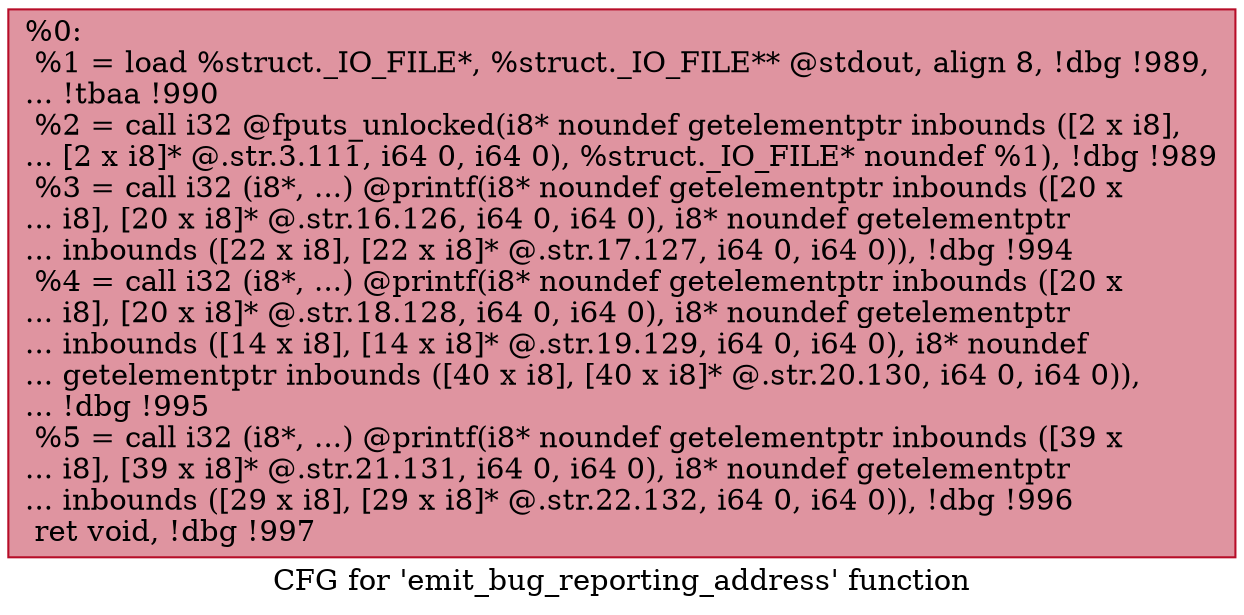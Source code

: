 digraph "CFG for 'emit_bug_reporting_address' function" {
	label="CFG for 'emit_bug_reporting_address' function";

	Node0xc5ff10 [shape=record,color="#b70d28ff", style=filled, fillcolor="#b70d2870",label="{%0:\l  %1 = load %struct._IO_FILE*, %struct._IO_FILE** @stdout, align 8, !dbg !989,\l... !tbaa !990\l  %2 = call i32 @fputs_unlocked(i8* noundef getelementptr inbounds ([2 x i8],\l... [2 x i8]* @.str.3.111, i64 0, i64 0), %struct._IO_FILE* noundef %1), !dbg !989\l  %3 = call i32 (i8*, ...) @printf(i8* noundef getelementptr inbounds ([20 x\l... i8], [20 x i8]* @.str.16.126, i64 0, i64 0), i8* noundef getelementptr\l... inbounds ([22 x i8], [22 x i8]* @.str.17.127, i64 0, i64 0)), !dbg !994\l  %4 = call i32 (i8*, ...) @printf(i8* noundef getelementptr inbounds ([20 x\l... i8], [20 x i8]* @.str.18.128, i64 0, i64 0), i8* noundef getelementptr\l... inbounds ([14 x i8], [14 x i8]* @.str.19.129, i64 0, i64 0), i8* noundef\l... getelementptr inbounds ([40 x i8], [40 x i8]* @.str.20.130, i64 0, i64 0)),\l... !dbg !995\l  %5 = call i32 (i8*, ...) @printf(i8* noundef getelementptr inbounds ([39 x\l... i8], [39 x i8]* @.str.21.131, i64 0, i64 0), i8* noundef getelementptr\l... inbounds ([29 x i8], [29 x i8]* @.str.22.132, i64 0, i64 0)), !dbg !996\l  ret void, !dbg !997\l}"];
}
